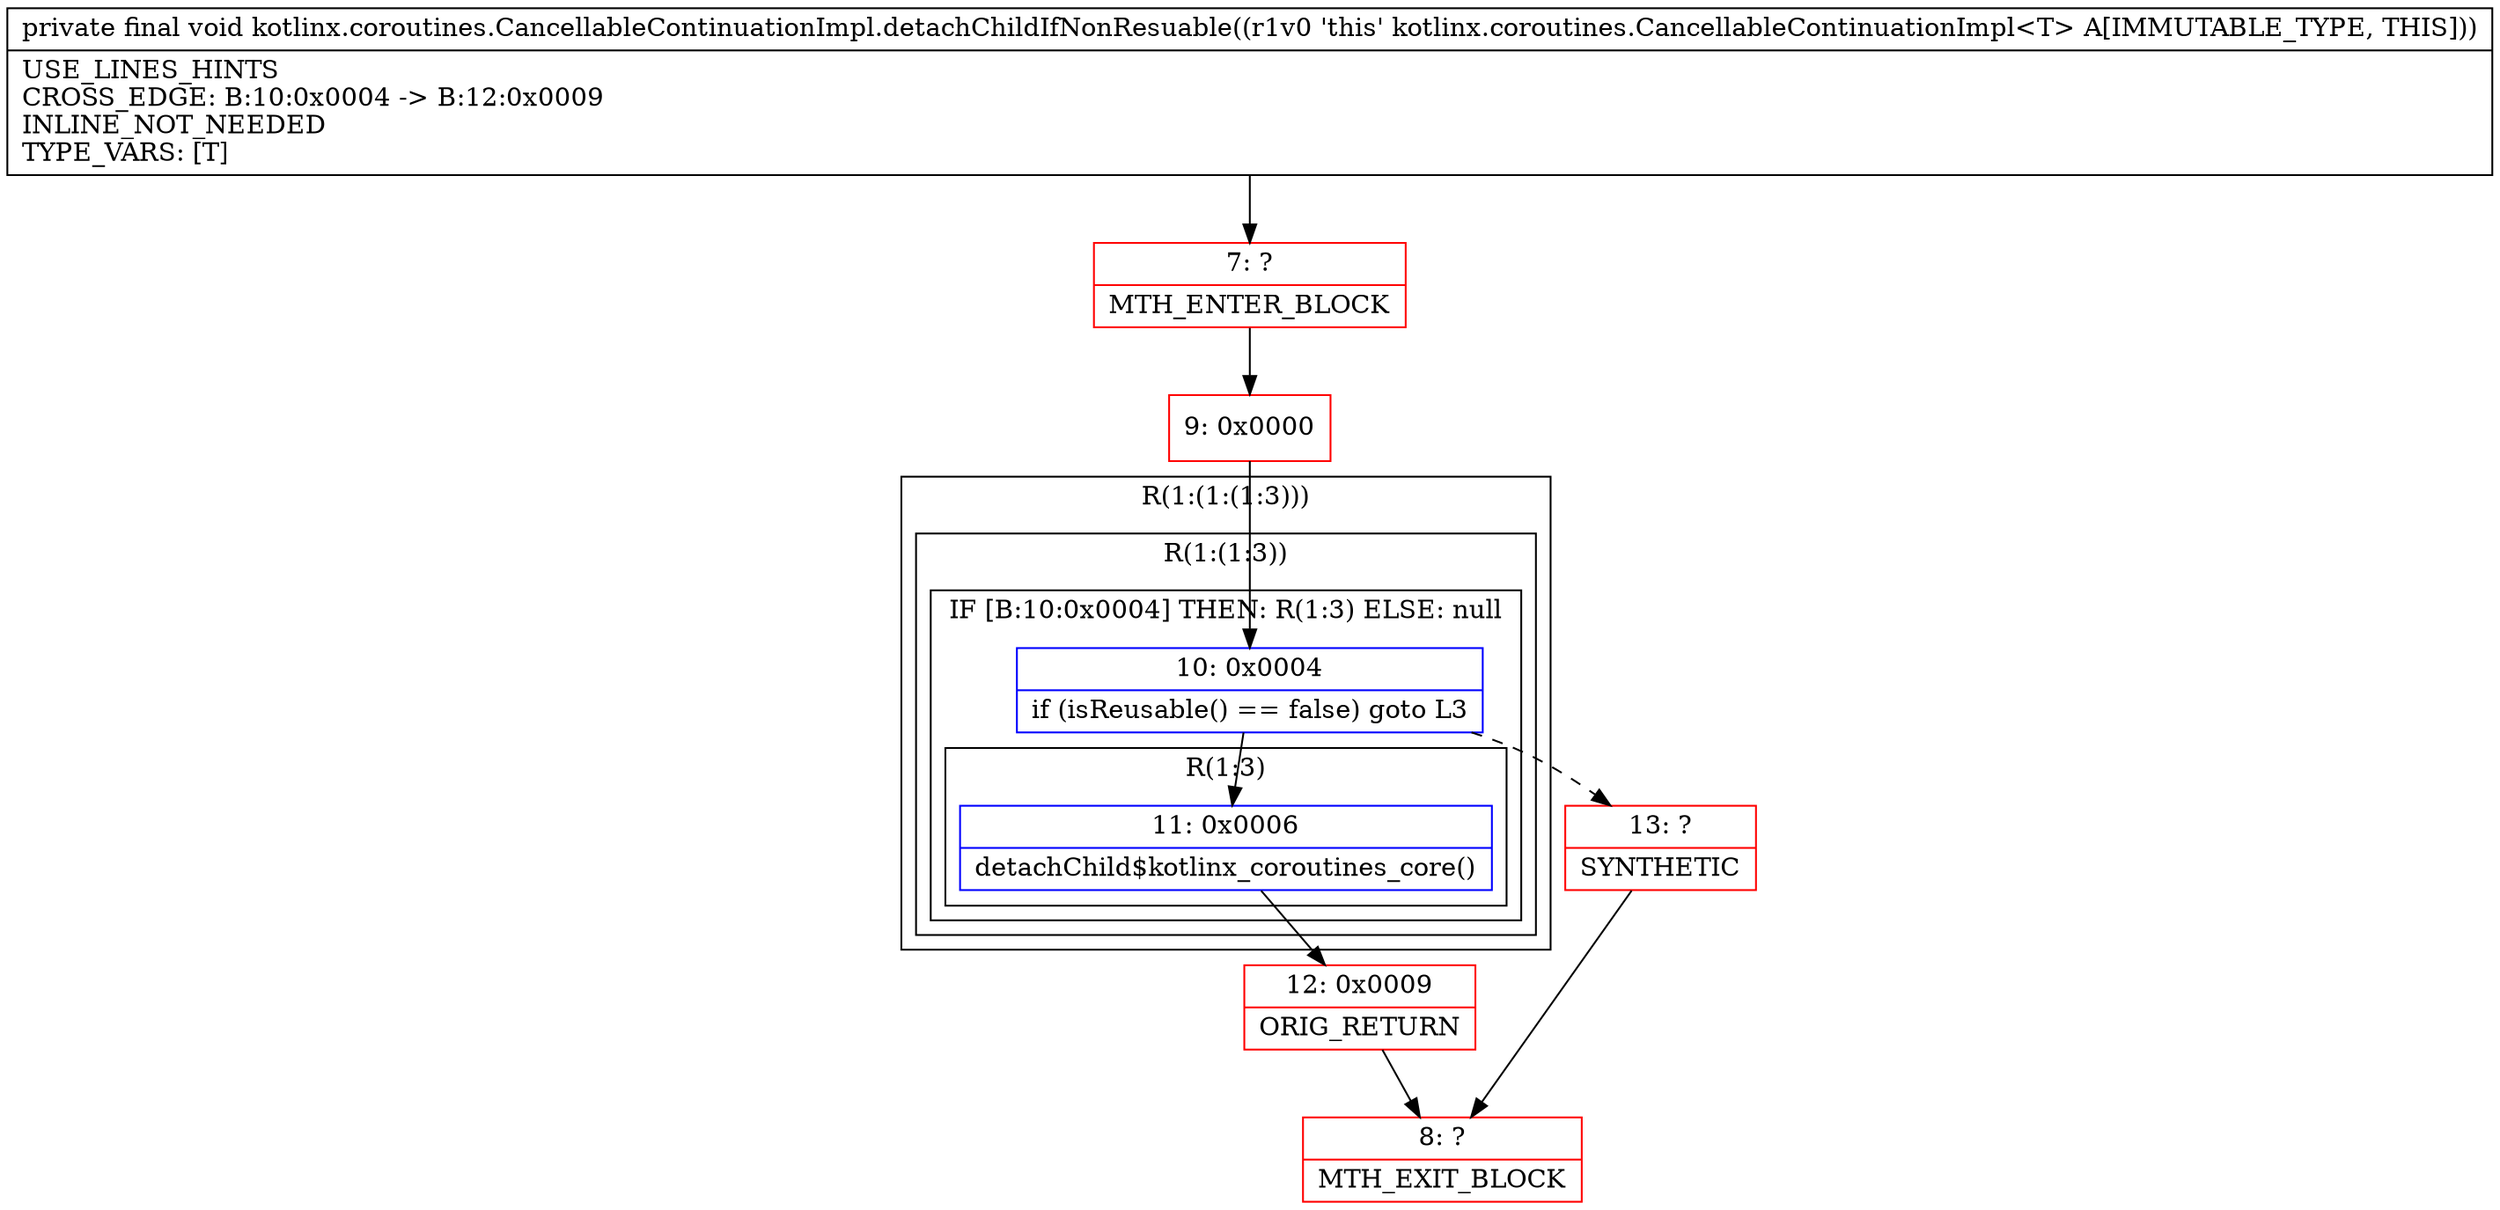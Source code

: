 digraph "CFG forkotlinx.coroutines.CancellableContinuationImpl.detachChildIfNonResuable()V" {
subgraph cluster_Region_743823899 {
label = "R(1:(1:(1:3)))";
node [shape=record,color=blue];
subgraph cluster_Region_385237598 {
label = "R(1:(1:3))";
node [shape=record,color=blue];
subgraph cluster_IfRegion_1255398636 {
label = "IF [B:10:0x0004] THEN: R(1:3) ELSE: null";
node [shape=record,color=blue];
Node_10 [shape=record,label="{10\:\ 0x0004|if (isReusable() == false) goto L3\l}"];
subgraph cluster_Region_272417416 {
label = "R(1:3)";
node [shape=record,color=blue];
Node_11 [shape=record,label="{11\:\ 0x0006|detachChild$kotlinx_coroutines_core()\l}"];
}
}
}
}
Node_7 [shape=record,color=red,label="{7\:\ ?|MTH_ENTER_BLOCK\l}"];
Node_9 [shape=record,color=red,label="{9\:\ 0x0000}"];
Node_12 [shape=record,color=red,label="{12\:\ 0x0009|ORIG_RETURN\l}"];
Node_8 [shape=record,color=red,label="{8\:\ ?|MTH_EXIT_BLOCK\l}"];
Node_13 [shape=record,color=red,label="{13\:\ ?|SYNTHETIC\l}"];
MethodNode[shape=record,label="{private final void kotlinx.coroutines.CancellableContinuationImpl.detachChildIfNonResuable((r1v0 'this' kotlinx.coroutines.CancellableContinuationImpl\<T\> A[IMMUTABLE_TYPE, THIS]))  | USE_LINES_HINTS\lCROSS_EDGE: B:10:0x0004 \-\> B:12:0x0009\lINLINE_NOT_NEEDED\lTYPE_VARS: [T]\l}"];
MethodNode -> Node_7;Node_10 -> Node_11;
Node_10 -> Node_13[style=dashed];
Node_11 -> Node_12;
Node_7 -> Node_9;
Node_9 -> Node_10;
Node_12 -> Node_8;
Node_13 -> Node_8;
}

